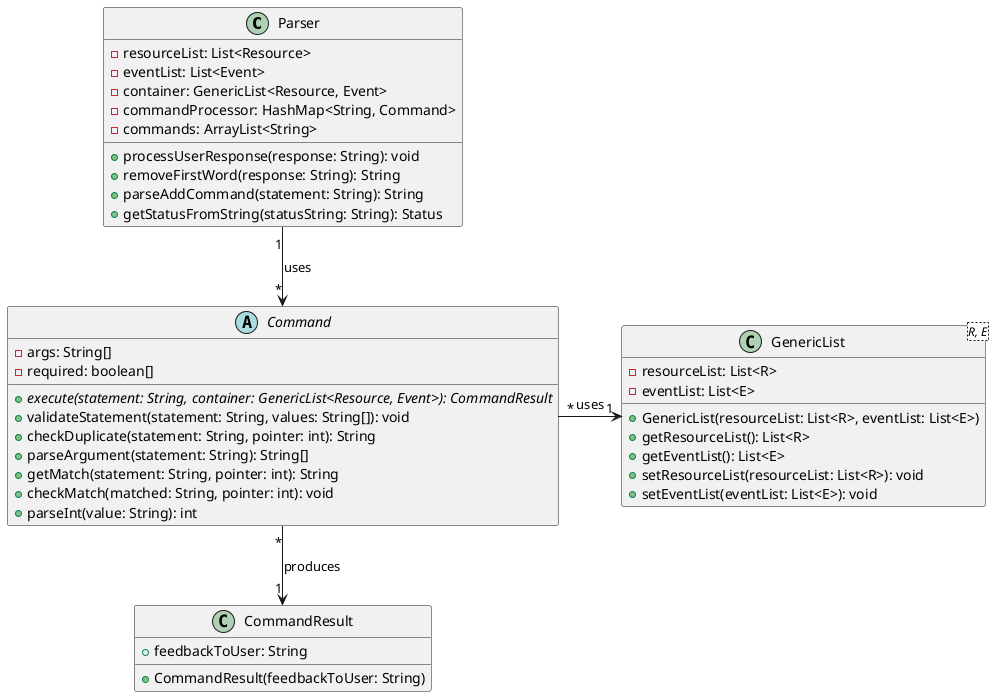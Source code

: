 @startuml

class Parser {
    - resourceList: List<Resource>
    - eventList: List<Event>
    - container: GenericList<Resource, Event>
    - commandProcessor: HashMap<String, Command>
    - commands: ArrayList<String>

    + processUserResponse(response: String): void
    + removeFirstWord(response: String): String
    + parseAddCommand(statement: String): String
    + getStatusFromString(statusString: String): Status
}

abstract class Command {
    - args: String[]
    - required: boolean[]
    {abstract} + execute(statement: String, container: GenericList<Resource, Event>): CommandResult
    + validateStatement(statement: String, values: String[]): void
    + checkDuplicate(statement: String, pointer: int): String
    + parseArgument(statement: String): String[]
    + getMatch(statement: String, pointer: int): String
    + checkMatch(matched: String, pointer: int): void
    + parseInt(value: String): int
}

class GenericList<R, E> {
    - resourceList: List<R>
    - eventList: List<E>

    + GenericList(resourceList: List<R>, eventList: List<E>)
    + getResourceList(): List<R>
    + getEventList(): List<E>
    + setResourceList(resourceList: List<R>): void
    + setEventList(eventList: List<E>): void
}

class CommandResult {
    + feedbackToUser: String

    + CommandResult(feedbackToUser: String)
}

Parser "1" -down-> "*" Command : uses
Command "*" -right-> "1" GenericList : uses
Command "*" -down-> "1" CommandResult : produces

@enduml
